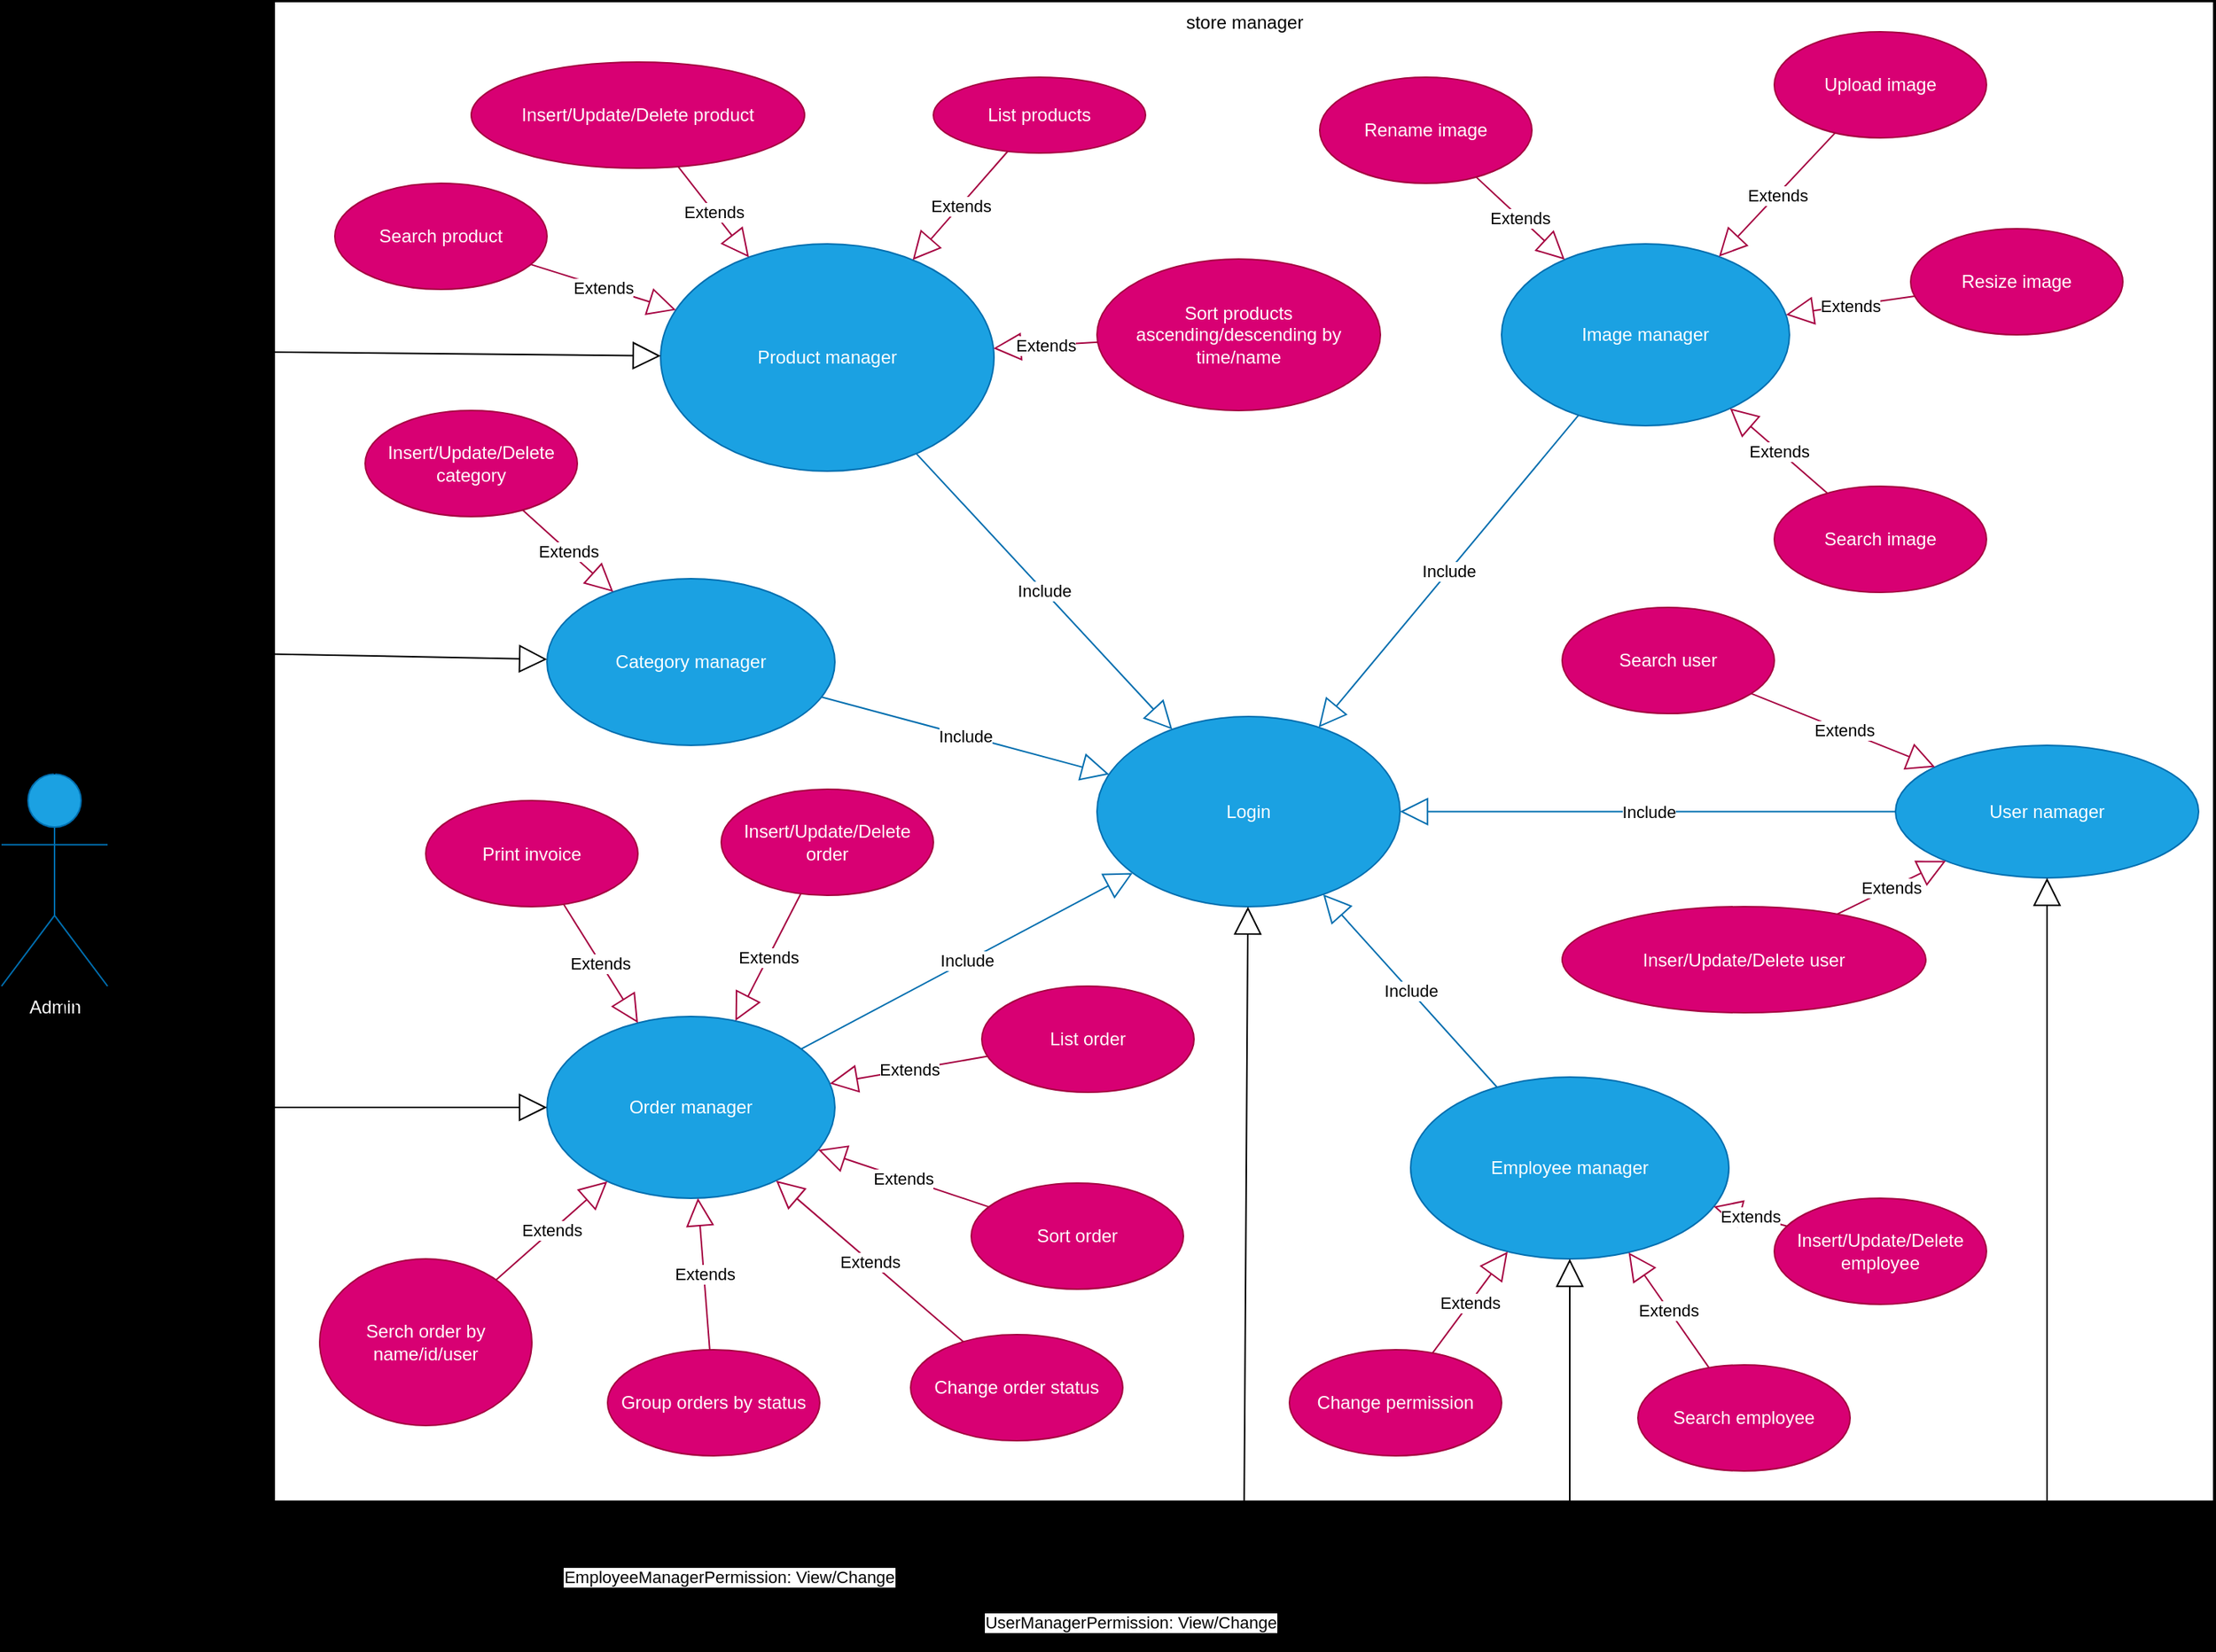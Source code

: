 <mxfile>
    <diagram id="WAgll3WF79gVPoeQ9bEw" name="Page-1">
        <mxGraphModel dx="1757" dy="1015" grid="1" gridSize="10" guides="1" tooltips="1" connect="1" arrows="1" fold="1" page="1" pageScale="1" pageWidth="1654" pageHeight="1169" background="#000000" math="0" shadow="0">
            <root>
                <mxCell id="0"/>
                <mxCell id="1" parent="0"/>
                <mxCell id="2" value="Admin" style="shape=umlActor;verticalLabelPosition=bottom;verticalAlign=top;html=1;fillColor=#1ba1e2;fontColor=#ffffff;strokeColor=#006EAF;" vertex="1" parent="1">
                    <mxGeometry x="40" y="560" width="70" height="140" as="geometry"/>
                </mxCell>
                <mxCell id="4" value="store manager" style="html=1;verticalAlign=top;" vertex="1" parent="1">
                    <mxGeometry x="220" y="50" width="1280" height="990" as="geometry"/>
                </mxCell>
                <mxCell id="5" value="Product manager" style="ellipse;whiteSpace=wrap;html=1;fillColor=#1ba1e2;fontColor=#ffffff;strokeColor=#006EAF;" vertex="1" parent="1">
                    <mxGeometry x="475" y="210" width="220" height="150" as="geometry"/>
                </mxCell>
                <mxCell id="27" value="Insert/Update/Delete product" style="ellipse;whiteSpace=wrap;html=1;fillColor=#d80073;fontColor=#ffffff;strokeColor=#A50040;" vertex="1" parent="1">
                    <mxGeometry x="350" y="90" width="220" height="70" as="geometry"/>
                </mxCell>
                <mxCell id="28" value="Extends" style="endArrow=block;endSize=16;endFill=0;html=1;fillColor=#d80073;strokeColor=#A50040;" edge="1" parent="1" source="27" target="5">
                    <mxGeometry width="160" relative="1" as="geometry">
                        <mxPoint x="490" y="310" as="sourcePoint"/>
                        <mxPoint x="650" y="310" as="targetPoint"/>
                    </mxGeometry>
                </mxCell>
                <mxCell id="29" value="List products" style="ellipse;whiteSpace=wrap;html=1;fillColor=#d80073;fontColor=#ffffff;strokeColor=#A50040;" vertex="1" parent="1">
                    <mxGeometry x="655" y="100" width="140" height="50" as="geometry"/>
                </mxCell>
                <mxCell id="30" value="Extends" style="endArrow=block;endSize=16;endFill=0;html=1;fillColor=#d80073;strokeColor=#A50040;" edge="1" parent="1" source="29" target="5">
                    <mxGeometry width="160" relative="1" as="geometry">
                        <mxPoint x="490" y="310" as="sourcePoint"/>
                        <mxPoint x="650" y="310" as="targetPoint"/>
                    </mxGeometry>
                </mxCell>
                <mxCell id="31" value="Sort products ascending/descending by time/name" style="ellipse;whiteSpace=wrap;html=1;fillColor=#d80073;fontColor=#ffffff;strokeColor=#A50040;" vertex="1" parent="1">
                    <mxGeometry x="763" y="220" width="187" height="100" as="geometry"/>
                </mxCell>
                <mxCell id="32" value="Extends" style="endArrow=block;endSize=16;endFill=0;html=1;fillColor=#d80073;strokeColor=#A50040;" edge="1" parent="1" source="31" target="5">
                    <mxGeometry width="160" relative="1" as="geometry">
                        <mxPoint x="540" y="290" as="sourcePoint"/>
                        <mxPoint x="700" y="290" as="targetPoint"/>
                    </mxGeometry>
                </mxCell>
                <mxCell id="33" value="Search product" style="ellipse;whiteSpace=wrap;html=1;fillColor=#d80073;fontColor=#ffffff;strokeColor=#A50040;" vertex="1" parent="1">
                    <mxGeometry x="260" y="170" width="140" height="70" as="geometry"/>
                </mxCell>
                <mxCell id="34" value="Extends" style="endArrow=block;endSize=16;endFill=0;html=1;fillColor=#d80073;strokeColor=#A50040;" edge="1" parent="1" source="33" target="5">
                    <mxGeometry width="160" relative="1" as="geometry">
                        <mxPoint x="540" y="300" as="sourcePoint"/>
                        <mxPoint x="700" y="300" as="targetPoint"/>
                    </mxGeometry>
                </mxCell>
                <mxCell id="36" value="Order manager" style="ellipse;whiteSpace=wrap;html=1;fillColor=#1ba1e2;fontColor=#ffffff;strokeColor=#006EAF;" vertex="1" parent="1">
                    <mxGeometry x="400" y="720" width="190" height="120" as="geometry"/>
                </mxCell>
                <mxCell id="37" value="Insert/Update/Delete order" style="ellipse;whiteSpace=wrap;html=1;fillColor=#d80073;fontColor=#ffffff;strokeColor=#A50040;" vertex="1" parent="1">
                    <mxGeometry x="515" y="570" width="140" height="70" as="geometry"/>
                </mxCell>
                <mxCell id="38" value="List order" style="ellipse;whiteSpace=wrap;html=1;fillColor=#d80073;fontColor=#ffffff;strokeColor=#A50040;" vertex="1" parent="1">
                    <mxGeometry x="687" y="700" width="140" height="70" as="geometry"/>
                </mxCell>
                <mxCell id="39" value="Sort order" style="ellipse;whiteSpace=wrap;html=1;fillColor=#d80073;fontColor=#ffffff;strokeColor=#A50040;" vertex="1" parent="1">
                    <mxGeometry x="680" y="830" width="140" height="70" as="geometry"/>
                </mxCell>
                <mxCell id="40" value="Serch order by name/id/user" style="ellipse;whiteSpace=wrap;html=1;fillColor=#d80073;fontColor=#ffffff;strokeColor=#A50040;" vertex="1" parent="1">
                    <mxGeometry x="250" y="880" width="140" height="110" as="geometry"/>
                </mxCell>
                <mxCell id="41" value="Change order status" style="ellipse;whiteSpace=wrap;html=1;fillColor=#d80073;fontColor=#ffffff;strokeColor=#A50040;" vertex="1" parent="1">
                    <mxGeometry x="640" y="930" width="140" height="70" as="geometry"/>
                </mxCell>
                <mxCell id="42" value="Group orders by status" style="ellipse;whiteSpace=wrap;html=1;fillColor=#d80073;fontColor=#ffffff;strokeColor=#A50040;" vertex="1" parent="1">
                    <mxGeometry x="440" y="940" width="140" height="70" as="geometry"/>
                </mxCell>
                <mxCell id="44" value="Extends" style="endArrow=block;endSize=16;endFill=0;html=1;fillColor=#d80073;strokeColor=#A50040;" edge="1" parent="1" source="37" target="36">
                    <mxGeometry width="160" relative="1" as="geometry">
                        <mxPoint x="490" y="470" as="sourcePoint"/>
                        <mxPoint x="650" y="470" as="targetPoint"/>
                    </mxGeometry>
                </mxCell>
                <mxCell id="45" value="Extends" style="endArrow=block;endSize=16;endFill=0;html=1;fillColor=#d80073;strokeColor=#A50040;" edge="1" parent="1" source="38" target="36">
                    <mxGeometry width="160" relative="1" as="geometry">
                        <mxPoint x="490" y="470" as="sourcePoint"/>
                        <mxPoint x="650" y="470" as="targetPoint"/>
                    </mxGeometry>
                </mxCell>
                <mxCell id="46" value="Extends" style="endArrow=block;endSize=16;endFill=0;html=1;fillColor=#d80073;strokeColor=#A50040;" edge="1" parent="1" source="40" target="36">
                    <mxGeometry width="160" relative="1" as="geometry">
                        <mxPoint x="490" y="470" as="sourcePoint"/>
                        <mxPoint x="650" y="470" as="targetPoint"/>
                    </mxGeometry>
                </mxCell>
                <mxCell id="47" value="Extends" style="endArrow=block;endSize=16;endFill=0;html=1;fillColor=#d80073;strokeColor=#A50040;" edge="1" parent="1" source="42" target="36">
                    <mxGeometry width="160" relative="1" as="geometry">
                        <mxPoint x="490" y="670" as="sourcePoint"/>
                        <mxPoint x="650" y="670" as="targetPoint"/>
                    </mxGeometry>
                </mxCell>
                <mxCell id="48" value="Extends" style="endArrow=block;endSize=16;endFill=0;html=1;fillColor=#d80073;strokeColor=#A50040;" edge="1" parent="1" source="41" target="36">
                    <mxGeometry width="160" relative="1" as="geometry">
                        <mxPoint x="490" y="570" as="sourcePoint"/>
                        <mxPoint x="650" y="570" as="targetPoint"/>
                    </mxGeometry>
                </mxCell>
                <mxCell id="49" value="Extends" style="endArrow=block;endSize=16;endFill=0;html=1;fillColor=#d80073;strokeColor=#A50040;" edge="1" parent="1" source="39" target="36">
                    <mxGeometry width="160" relative="1" as="geometry">
                        <mxPoint x="490" y="570" as="sourcePoint"/>
                        <mxPoint x="650" y="570" as="targetPoint"/>
                    </mxGeometry>
                </mxCell>
                <mxCell id="50" value="Category manager" style="ellipse;whiteSpace=wrap;html=1;fillColor=#1ba1e2;fontColor=#ffffff;strokeColor=#006EAF;" vertex="1" parent="1">
                    <mxGeometry x="400" y="431" width="190" height="110" as="geometry"/>
                </mxCell>
                <mxCell id="51" value="Insert/Update/Delete category" style="ellipse;whiteSpace=wrap;html=1;fillColor=#d80073;fontColor=#ffffff;strokeColor=#A50040;" vertex="1" parent="1">
                    <mxGeometry x="280" y="320" width="140" height="70" as="geometry"/>
                </mxCell>
                <mxCell id="53" value="Extends" style="endArrow=block;endSize=16;endFill=0;html=1;fillColor=#d80073;strokeColor=#A50040;" edge="1" parent="1" source="51" target="50">
                    <mxGeometry width="160" relative="1" as="geometry">
                        <mxPoint x="630" y="370" as="sourcePoint"/>
                        <mxPoint x="790" y="370" as="targetPoint"/>
                    </mxGeometry>
                </mxCell>
                <mxCell id="55" value="Print invoice" style="ellipse;whiteSpace=wrap;html=1;fillColor=#d80073;fontColor=#ffffff;strokeColor=#A50040;" vertex="1" parent="1">
                    <mxGeometry x="320" y="577.5" width="140" height="70" as="geometry"/>
                </mxCell>
                <mxCell id="56" value="Extends" style="endArrow=block;endSize=16;endFill=0;html=1;fillColor=#d80073;strokeColor=#A50040;" edge="1" parent="1" source="55" target="36">
                    <mxGeometry width="160" relative="1" as="geometry">
                        <mxPoint x="640" y="690" as="sourcePoint"/>
                        <mxPoint x="800" y="690" as="targetPoint"/>
                    </mxGeometry>
                </mxCell>
                <mxCell id="57" value="Image manager" style="ellipse;whiteSpace=wrap;html=1;fillColor=#1ba1e2;fontColor=#ffffff;strokeColor=#006EAF;" vertex="1" parent="1">
                    <mxGeometry x="1030" y="210" width="190" height="120" as="geometry"/>
                </mxCell>
                <mxCell id="58" value="Upload image" style="ellipse;whiteSpace=wrap;html=1;fillColor=#d80073;fontColor=#ffffff;strokeColor=#A50040;" vertex="1" parent="1">
                    <mxGeometry x="1210" y="70" width="140" height="70" as="geometry"/>
                </mxCell>
                <mxCell id="59" value="Resize image" style="ellipse;whiteSpace=wrap;html=1;fillColor=#d80073;fontColor=#ffffff;strokeColor=#A50040;" vertex="1" parent="1">
                    <mxGeometry x="1300" y="200" width="140" height="70" as="geometry"/>
                </mxCell>
                <mxCell id="60" value="Rename image" style="ellipse;whiteSpace=wrap;html=1;fillColor=#d80073;fontColor=#ffffff;strokeColor=#A50040;" vertex="1" parent="1">
                    <mxGeometry x="910" y="100" width="140" height="70" as="geometry"/>
                </mxCell>
                <mxCell id="61" value="Search image" style="ellipse;whiteSpace=wrap;html=1;fillColor=#d80073;fontColor=#ffffff;strokeColor=#A50040;" vertex="1" parent="1">
                    <mxGeometry x="1210" y="370" width="140" height="70" as="geometry"/>
                </mxCell>
                <mxCell id="62" value="Login" style="ellipse;whiteSpace=wrap;html=1;fillColor=#1ba1e2;fontColor=#ffffff;strokeColor=#006EAF;" vertex="1" parent="1">
                    <mxGeometry x="763" y="522" width="200" height="125.5" as="geometry"/>
                </mxCell>
                <mxCell id="63" value="User namager" style="ellipse;whiteSpace=wrap;html=1;fillColor=#1ba1e2;fontColor=#ffffff;strokeColor=#006EAF;" vertex="1" parent="1">
                    <mxGeometry x="1290" y="541" width="200" height="87.5" as="geometry"/>
                </mxCell>
                <mxCell id="66" value="Extends" style="endArrow=block;endSize=16;endFill=0;html=1;fillColor=#d80073;strokeColor=#A50040;" edge="1" parent="1" source="60" target="57">
                    <mxGeometry width="160" relative="1" as="geometry">
                        <mxPoint x="610" y="280" as="sourcePoint"/>
                        <mxPoint x="770" y="280" as="targetPoint"/>
                    </mxGeometry>
                </mxCell>
                <mxCell id="67" value="Extends" style="endArrow=block;endSize=16;endFill=0;html=1;fillColor=#d80073;strokeColor=#A50040;" edge="1" parent="1" source="61" target="57">
                    <mxGeometry width="160" relative="1" as="geometry">
                        <mxPoint x="610" y="280" as="sourcePoint"/>
                        <mxPoint x="770" y="280" as="targetPoint"/>
                    </mxGeometry>
                </mxCell>
                <mxCell id="68" value="Extends" style="endArrow=block;endSize=16;endFill=0;html=1;fillColor=#d80073;strokeColor=#A50040;" edge="1" parent="1" source="58" target="57">
                    <mxGeometry width="160" relative="1" as="geometry">
                        <mxPoint x="610" y="280" as="sourcePoint"/>
                        <mxPoint x="770" y="280" as="targetPoint"/>
                    </mxGeometry>
                </mxCell>
                <mxCell id="69" value="Extends" style="endArrow=block;endSize=16;endFill=0;html=1;fillColor=#d80073;strokeColor=#A50040;" edge="1" parent="1" source="59" target="57">
                    <mxGeometry width="160" relative="1" as="geometry">
                        <mxPoint x="610" y="280" as="sourcePoint"/>
                        <mxPoint x="770" y="280" as="targetPoint"/>
                    </mxGeometry>
                </mxCell>
                <mxCell id="70" value="Include" style="endArrow=block;endSize=16;endFill=0;html=1;fillColor=#1ba1e2;strokeColor=#006EAF;" edge="1" parent="1" source="36" target="62">
                    <mxGeometry width="160" relative="1" as="geometry">
                        <mxPoint x="610" y="520" as="sourcePoint"/>
                        <mxPoint x="770" y="520" as="targetPoint"/>
                    </mxGeometry>
                </mxCell>
                <mxCell id="71" value="Include" style="endArrow=block;endSize=16;endFill=0;html=1;fillColor=#1ba1e2;strokeColor=#006EAF;" edge="1" parent="1" source="5" target="62">
                    <mxGeometry width="160" relative="1" as="geometry">
                        <mxPoint x="580" y="580" as="sourcePoint"/>
                        <mxPoint x="740" y="580" as="targetPoint"/>
                    </mxGeometry>
                </mxCell>
                <mxCell id="72" value="Include" style="endArrow=block;endSize=16;endFill=0;html=1;fillColor=#1ba1e2;strokeColor=#006EAF;" edge="1" parent="1" source="57" target="62">
                    <mxGeometry width="160" relative="1" as="geometry">
                        <mxPoint x="950" y="480" as="sourcePoint"/>
                        <mxPoint x="1110" y="480" as="targetPoint"/>
                    </mxGeometry>
                </mxCell>
                <mxCell id="73" value="Include" style="endArrow=block;endSize=16;endFill=0;html=1;fillColor=#1ba1e2;strokeColor=#006EAF;" edge="1" parent="1" source="50" target="62">
                    <mxGeometry width="160" relative="1" as="geometry">
                        <mxPoint x="580" y="640" as="sourcePoint"/>
                        <mxPoint x="740" y="640" as="targetPoint"/>
                    </mxGeometry>
                </mxCell>
                <mxCell id="74" value="Employee manager" style="ellipse;whiteSpace=wrap;html=1;fillColor=#1ba1e2;fontColor=#ffffff;strokeColor=#006EAF;" vertex="1" parent="1">
                    <mxGeometry x="970" y="760" width="210" height="120" as="geometry"/>
                </mxCell>
                <mxCell id="75" value="Inser/Update/Delete user" style="ellipse;whiteSpace=wrap;html=1;fillColor=#d80073;fontColor=#ffffff;strokeColor=#A50040;" vertex="1" parent="1">
                    <mxGeometry x="1070" y="647.5" width="240" height="70" as="geometry"/>
                </mxCell>
                <mxCell id="76" value="Insert/Update/Delete employee" style="ellipse;whiteSpace=wrap;html=1;fillColor=#d80073;fontColor=#ffffff;strokeColor=#A50040;" vertex="1" parent="1">
                    <mxGeometry x="1210" y="840" width="140" height="70" as="geometry"/>
                </mxCell>
                <mxCell id="77" value="Change permission" style="ellipse;whiteSpace=wrap;html=1;fillColor=#d80073;fontColor=#ffffff;strokeColor=#A50040;" vertex="1" parent="1">
                    <mxGeometry x="890" y="940" width="140" height="70" as="geometry"/>
                </mxCell>
                <mxCell id="78" value="Search user" style="ellipse;whiteSpace=wrap;html=1;fillColor=#d80073;fontColor=#ffffff;strokeColor=#A50040;" vertex="1" parent="1">
                    <mxGeometry x="1070" y="450" width="140" height="70" as="geometry"/>
                </mxCell>
                <mxCell id="79" value="Search employee" style="ellipse;whiteSpace=wrap;html=1;fillColor=#d80073;fontColor=#ffffff;strokeColor=#A50040;" vertex="1" parent="1">
                    <mxGeometry x="1120" y="950" width="140" height="70" as="geometry"/>
                </mxCell>
                <mxCell id="81" value="Extends" style="endArrow=block;endSize=16;endFill=0;html=1;fillColor=#d80073;strokeColor=#A50040;" edge="1" parent="1" source="76" target="74">
                    <mxGeometry width="160" relative="1" as="geometry">
                        <mxPoint x="1190" y="590" as="sourcePoint"/>
                        <mxPoint x="1350" y="590" as="targetPoint"/>
                    </mxGeometry>
                </mxCell>
                <mxCell id="82" value="Extends" style="endArrow=block;endSize=16;endFill=0;html=1;fillColor=#d80073;strokeColor=#A50040;" edge="1" parent="1" source="77" target="74">
                    <mxGeometry width="160" relative="1" as="geometry">
                        <mxPoint x="1190" y="830" as="sourcePoint"/>
                        <mxPoint x="1350" y="830" as="targetPoint"/>
                    </mxGeometry>
                </mxCell>
                <mxCell id="83" value="Extends" style="endArrow=block;endSize=16;endFill=0;html=1;fillColor=#d80073;strokeColor=#A50040;" edge="1" parent="1" source="79" target="74">
                    <mxGeometry width="160" relative="1" as="geometry">
                        <mxPoint x="1190" y="830" as="sourcePoint"/>
                        <mxPoint x="1350" y="830" as="targetPoint"/>
                    </mxGeometry>
                </mxCell>
                <mxCell id="84" value="Extends" style="endArrow=block;endSize=16;endFill=0;html=1;fillColor=#d80073;strokeColor=#A50040;" edge="1" parent="1" source="78" target="63">
                    <mxGeometry width="160" relative="1" as="geometry">
                        <mxPoint x="1190" y="590" as="sourcePoint"/>
                        <mxPoint x="1350" y="590" as="targetPoint"/>
                    </mxGeometry>
                </mxCell>
                <mxCell id="85" value="Extends" style="endArrow=block;endSize=16;endFill=0;html=1;fillColor=#d80073;strokeColor=#A50040;" edge="1" parent="1" source="75" target="63">
                    <mxGeometry width="160" relative="1" as="geometry">
                        <mxPoint x="1190" y="590" as="sourcePoint"/>
                        <mxPoint x="1350" y="590" as="targetPoint"/>
                    </mxGeometry>
                </mxCell>
                <mxCell id="86" value="Include" style="endArrow=block;endSize=16;endFill=0;html=1;fillColor=#1ba1e2;strokeColor=#006EAF;" edge="1" parent="1" source="63" target="62">
                    <mxGeometry width="160" relative="1" as="geometry">
                        <mxPoint x="1190" y="710" as="sourcePoint"/>
                        <mxPoint x="1350" y="710" as="targetPoint"/>
                    </mxGeometry>
                </mxCell>
                <mxCell id="87" value="Include" style="endArrow=block;endSize=16;endFill=0;html=1;fillColor=#1ba1e2;strokeColor=#006EAF;" edge="1" parent="1" source="74" target="62">
                    <mxGeometry width="160" relative="1" as="geometry">
                        <mxPoint x="1120" y="660" as="sourcePoint"/>
                        <mxPoint x="1280" y="660" as="targetPoint"/>
                        <Array as="points"/>
                    </mxGeometry>
                </mxCell>
                <mxCell id="93" value="" style="endArrow=block;endSize=16;endFill=0;html=1;" edge="1" parent="1" source="2" target="36">
                    <mxGeometry width="160" relative="1" as="geometry">
                        <mxPoint x="470" y="650" as="sourcePoint"/>
                        <mxPoint x="630" y="650" as="targetPoint"/>
                        <Array as="points">
                            <mxPoint x="180" y="780"/>
                        </Array>
                    </mxGeometry>
                </mxCell>
                <mxCell id="94" value="" style="endArrow=block;endSize=16;endFill=0;html=1;" edge="1" parent="1" source="2" target="50">
                    <mxGeometry width="160" relative="1" as="geometry">
                        <mxPoint x="470" y="650" as="sourcePoint"/>
                        <mxPoint x="630" y="650" as="targetPoint"/>
                        <Array as="points">
                            <mxPoint x="180" y="480"/>
                        </Array>
                    </mxGeometry>
                </mxCell>
                <mxCell id="95" value="" style="endArrow=block;endSize=16;endFill=0;html=1;" edge="1" parent="1" source="2" target="5">
                    <mxGeometry width="160" relative="1" as="geometry">
                        <mxPoint x="470" y="650" as="sourcePoint"/>
                        <mxPoint x="630" y="650" as="targetPoint"/>
                        <Array as="points">
                            <mxPoint x="75" y="280"/>
                        </Array>
                    </mxGeometry>
                </mxCell>
                <mxCell id="96" value="" style="endArrow=block;endSize=16;endFill=0;html=1;" edge="1" parent="1" source="2" target="62">
                    <mxGeometry width="160" relative="1" as="geometry">
                        <mxPoint x="470" y="770" as="sourcePoint"/>
                        <mxPoint x="630" y="770" as="targetPoint"/>
                        <Array as="points">
                            <mxPoint x="180" y="1060"/>
                            <mxPoint x="860" y="1060"/>
                        </Array>
                    </mxGeometry>
                </mxCell>
                <mxCell id="98" value="EmployeeManagerPermission: View/Change" style="endArrow=block;endSize=16;endFill=0;html=1;" edge="1" parent="1" source="2" target="74">
                    <mxGeometry width="160" relative="1" as="geometry">
                        <mxPoint x="470" y="770" as="sourcePoint"/>
                        <mxPoint x="630" y="770" as="targetPoint"/>
                        <Array as="points">
                            <mxPoint x="150" y="1090"/>
                            <mxPoint x="1075" y="1090"/>
                        </Array>
                    </mxGeometry>
                </mxCell>
                <mxCell id="99" value="UserManagerPermission: View/Change" style="endArrow=block;endSize=16;endFill=0;html=1;" edge="1" parent="1" source="2" target="63">
                    <mxGeometry width="160" relative="1" as="geometry">
                        <mxPoint x="610" y="900" as="sourcePoint"/>
                        <mxPoint x="770" y="900" as="targetPoint"/>
                        <Array as="points">
                            <mxPoint x="110" y="1120"/>
                            <mxPoint x="1390" y="1120"/>
                        </Array>
                    </mxGeometry>
                </mxCell>
            </root>
        </mxGraphModel>
    </diagram>
</mxfile>